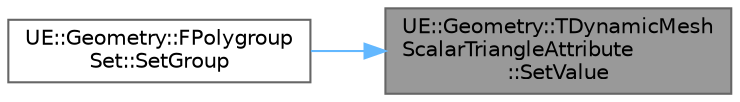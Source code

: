 digraph "UE::Geometry::TDynamicMeshScalarTriangleAttribute::SetValue"
{
 // INTERACTIVE_SVG=YES
 // LATEX_PDF_SIZE
  bgcolor="transparent";
  edge [fontname=Helvetica,fontsize=10,labelfontname=Helvetica,labelfontsize=10];
  node [fontname=Helvetica,fontsize=10,shape=box,height=0.2,width=0.4];
  rankdir="RL";
  Node1 [id="Node000001",label="UE::Geometry::TDynamicMesh\lScalarTriangleAttribute\l::SetValue",height=0.2,width=0.4,color="gray40", fillcolor="grey60", style="filled", fontcolor="black",tooltip=" "];
  Node1 -> Node2 [id="edge1_Node000001_Node000002",dir="back",color="steelblue1",style="solid",tooltip=" "];
  Node2 [id="Node000002",label="UE::Geometry::FPolygroup\lSet::SetGroup",height=0.2,width=0.4,color="grey40", fillcolor="white", style="filled",URL="$dc/dc4/structUE_1_1Geometry_1_1FPolygroupSet.html#aa109d9badd60c70f1e5d3bcff1cecc12",tooltip="Set the PolygroupID for a TriangleID."];
}

